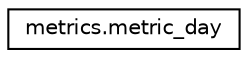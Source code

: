 digraph "Graphical Class Hierarchy"
{
 // LATEX_PDF_SIZE
  edge [fontname="Helvetica",fontsize="10",labelfontname="Helvetica",labelfontsize="10"];
  node [fontname="Helvetica",fontsize="10",shape=record];
  rankdir="LR";
  Node0 [label="metrics.metric_day",height=0.2,width=0.4,color="black", fillcolor="white", style="filled",URL="$classmetrics_1_1metric__day.html",tooltip=" "];
}
